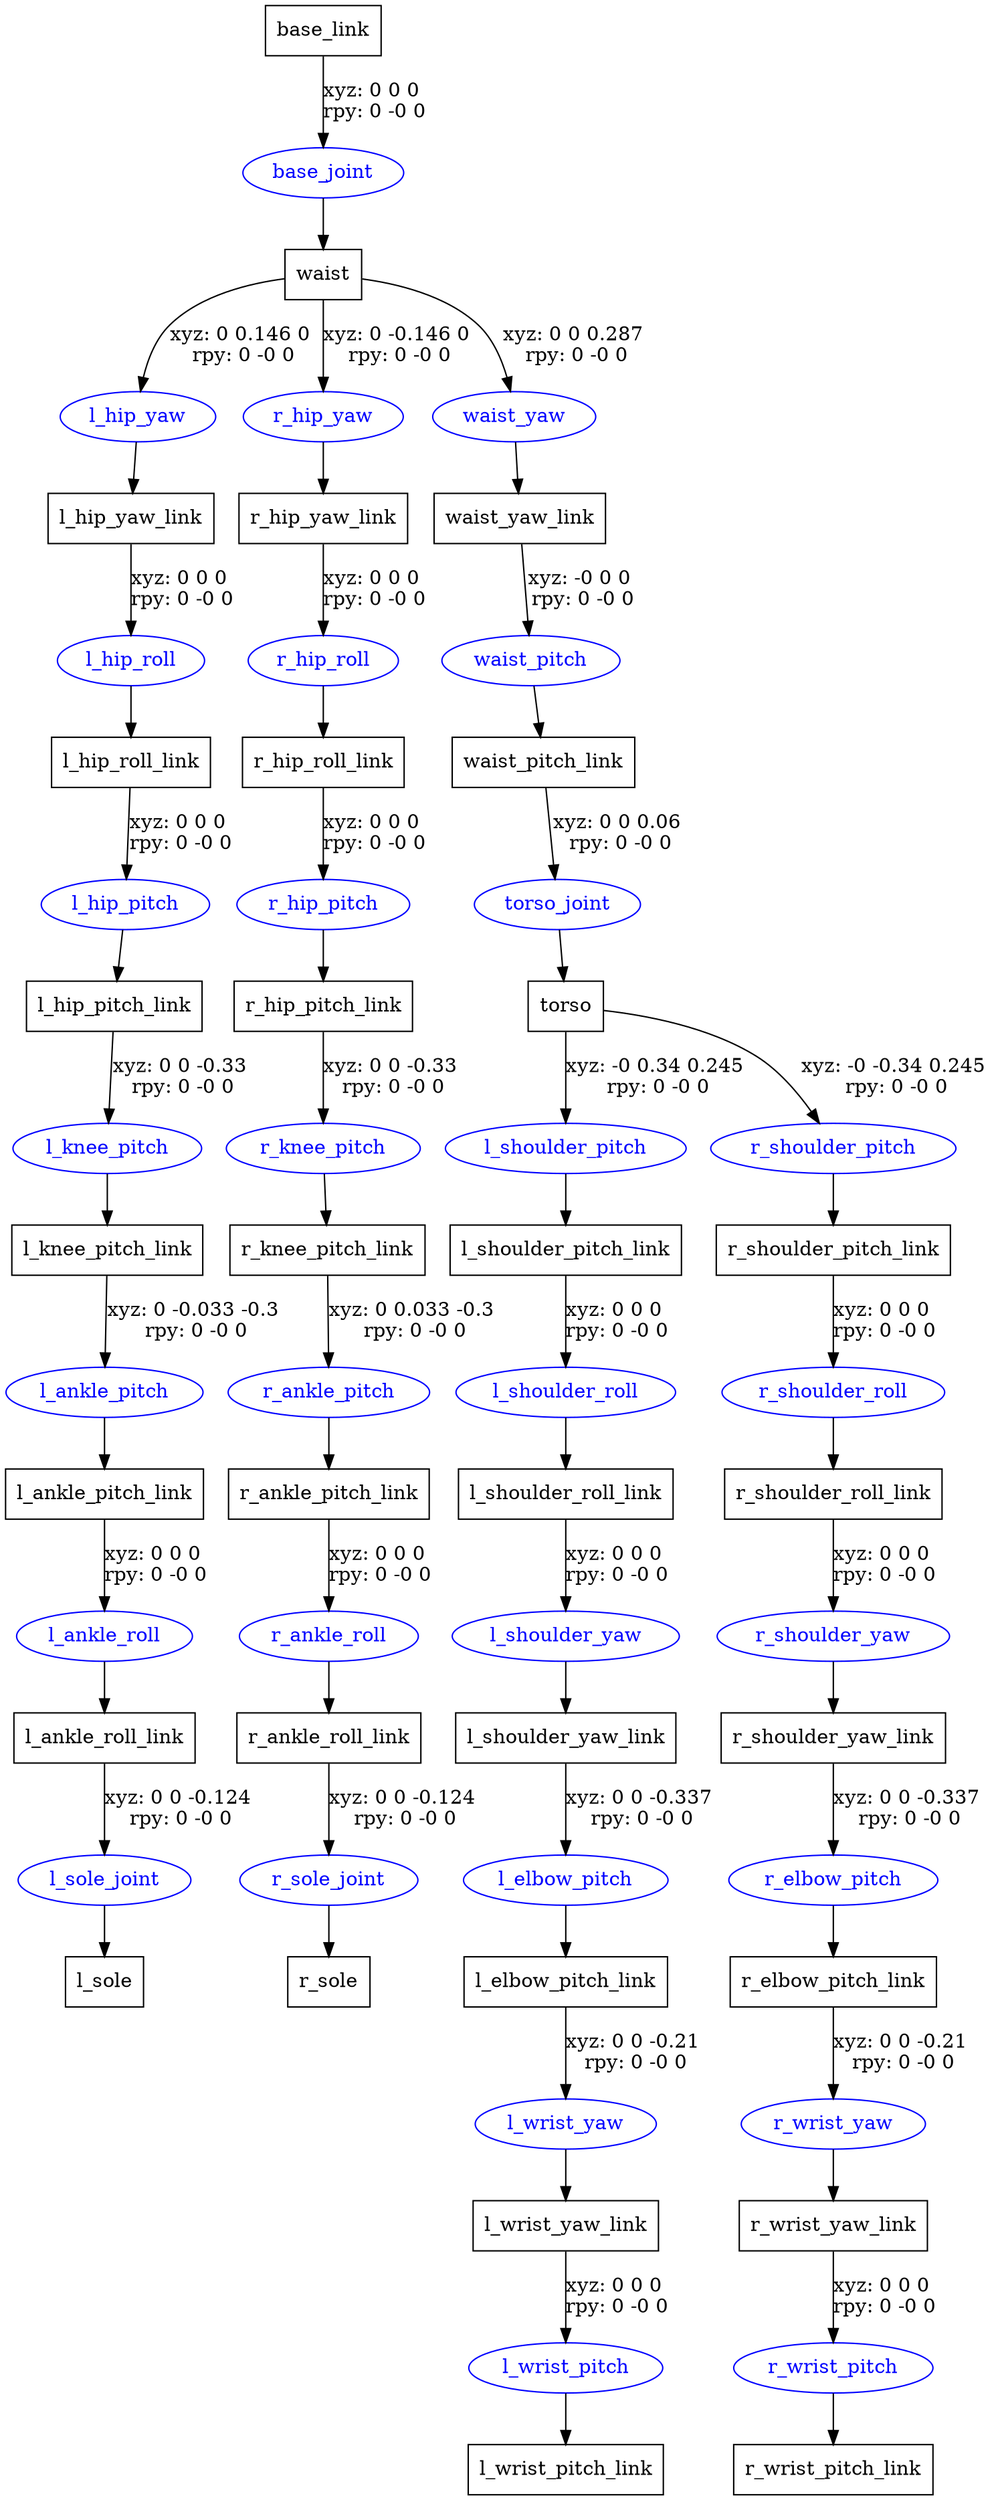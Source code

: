 digraph G {
node [shape=box];
"base_link" [label="base_link"];
"waist" [label="waist"];
"l_hip_yaw_link" [label="l_hip_yaw_link"];
"l_hip_roll_link" [label="l_hip_roll_link"];
"l_hip_pitch_link" [label="l_hip_pitch_link"];
"l_knee_pitch_link" [label="l_knee_pitch_link"];
"l_ankle_pitch_link" [label="l_ankle_pitch_link"];
"l_ankle_roll_link" [label="l_ankle_roll_link"];
"l_sole" [label="l_sole"];
"r_hip_yaw_link" [label="r_hip_yaw_link"];
"r_hip_roll_link" [label="r_hip_roll_link"];
"r_hip_pitch_link" [label="r_hip_pitch_link"];
"r_knee_pitch_link" [label="r_knee_pitch_link"];
"r_ankle_pitch_link" [label="r_ankle_pitch_link"];
"r_ankle_roll_link" [label="r_ankle_roll_link"];
"r_sole" [label="r_sole"];
"waist_yaw_link" [label="waist_yaw_link"];
"waist_pitch_link" [label="waist_pitch_link"];
"torso" [label="torso"];
"l_shoulder_pitch_link" [label="l_shoulder_pitch_link"];
"l_shoulder_roll_link" [label="l_shoulder_roll_link"];
"l_shoulder_yaw_link" [label="l_shoulder_yaw_link"];
"l_elbow_pitch_link" [label="l_elbow_pitch_link"];
"l_wrist_yaw_link" [label="l_wrist_yaw_link"];
"l_wrist_pitch_link" [label="l_wrist_pitch_link"];
"r_shoulder_pitch_link" [label="r_shoulder_pitch_link"];
"r_shoulder_roll_link" [label="r_shoulder_roll_link"];
"r_shoulder_yaw_link" [label="r_shoulder_yaw_link"];
"r_elbow_pitch_link" [label="r_elbow_pitch_link"];
"r_wrist_yaw_link" [label="r_wrist_yaw_link"];
"r_wrist_pitch_link" [label="r_wrist_pitch_link"];
node [shape=ellipse, color=blue, fontcolor=blue];
"base_link" -> "base_joint" [label="xyz: 0 0 0 \nrpy: 0 -0 0"]
"base_joint" -> "waist"
"waist" -> "l_hip_yaw" [label="xyz: 0 0.146 0 \nrpy: 0 -0 0"]
"l_hip_yaw" -> "l_hip_yaw_link"
"l_hip_yaw_link" -> "l_hip_roll" [label="xyz: 0 0 0 \nrpy: 0 -0 0"]
"l_hip_roll" -> "l_hip_roll_link"
"l_hip_roll_link" -> "l_hip_pitch" [label="xyz: 0 0 0 \nrpy: 0 -0 0"]
"l_hip_pitch" -> "l_hip_pitch_link"
"l_hip_pitch_link" -> "l_knee_pitch" [label="xyz: 0 0 -0.33 \nrpy: 0 -0 0"]
"l_knee_pitch" -> "l_knee_pitch_link"
"l_knee_pitch_link" -> "l_ankle_pitch" [label="xyz: 0 -0.033 -0.3 \nrpy: 0 -0 0"]
"l_ankle_pitch" -> "l_ankle_pitch_link"
"l_ankle_pitch_link" -> "l_ankle_roll" [label="xyz: 0 0 0 \nrpy: 0 -0 0"]
"l_ankle_roll" -> "l_ankle_roll_link"
"l_ankle_roll_link" -> "l_sole_joint" [label="xyz: 0 0 -0.124 \nrpy: 0 -0 0"]
"l_sole_joint" -> "l_sole"
"waist" -> "r_hip_yaw" [label="xyz: 0 -0.146 0 \nrpy: 0 -0 0"]
"r_hip_yaw" -> "r_hip_yaw_link"
"r_hip_yaw_link" -> "r_hip_roll" [label="xyz: 0 0 0 \nrpy: 0 -0 0"]
"r_hip_roll" -> "r_hip_roll_link"
"r_hip_roll_link" -> "r_hip_pitch" [label="xyz: 0 0 0 \nrpy: 0 -0 0"]
"r_hip_pitch" -> "r_hip_pitch_link"
"r_hip_pitch_link" -> "r_knee_pitch" [label="xyz: 0 0 -0.33 \nrpy: 0 -0 0"]
"r_knee_pitch" -> "r_knee_pitch_link"
"r_knee_pitch_link" -> "r_ankle_pitch" [label="xyz: 0 0.033 -0.3 \nrpy: 0 -0 0"]
"r_ankle_pitch" -> "r_ankle_pitch_link"
"r_ankle_pitch_link" -> "r_ankle_roll" [label="xyz: 0 0 0 \nrpy: 0 -0 0"]
"r_ankle_roll" -> "r_ankle_roll_link"
"r_ankle_roll_link" -> "r_sole_joint" [label="xyz: 0 0 -0.124 \nrpy: 0 -0 0"]
"r_sole_joint" -> "r_sole"
"waist" -> "waist_yaw" [label="xyz: 0 0 0.287 \nrpy: 0 -0 0"]
"waist_yaw" -> "waist_yaw_link"
"waist_yaw_link" -> "waist_pitch" [label="xyz: -0 0 0 \nrpy: 0 -0 0"]
"waist_pitch" -> "waist_pitch_link"
"waist_pitch_link" -> "torso_joint" [label="xyz: 0 0 0.06 \nrpy: 0 -0 0"]
"torso_joint" -> "torso"
"torso" -> "l_shoulder_pitch" [label="xyz: -0 0.34 0.245 \nrpy: 0 -0 0"]
"l_shoulder_pitch" -> "l_shoulder_pitch_link"
"l_shoulder_pitch_link" -> "l_shoulder_roll" [label="xyz: 0 0 0 \nrpy: 0 -0 0"]
"l_shoulder_roll" -> "l_shoulder_roll_link"
"l_shoulder_roll_link" -> "l_shoulder_yaw" [label="xyz: 0 0 0 \nrpy: 0 -0 0"]
"l_shoulder_yaw" -> "l_shoulder_yaw_link"
"l_shoulder_yaw_link" -> "l_elbow_pitch" [label="xyz: 0 0 -0.337 \nrpy: 0 -0 0"]
"l_elbow_pitch" -> "l_elbow_pitch_link"
"l_elbow_pitch_link" -> "l_wrist_yaw" [label="xyz: 0 0 -0.21 \nrpy: 0 -0 0"]
"l_wrist_yaw" -> "l_wrist_yaw_link"
"l_wrist_yaw_link" -> "l_wrist_pitch" [label="xyz: 0 0 0 \nrpy: 0 -0 0"]
"l_wrist_pitch" -> "l_wrist_pitch_link"
"torso" -> "r_shoulder_pitch" [label="xyz: -0 -0.34 0.245 \nrpy: 0 -0 0"]
"r_shoulder_pitch" -> "r_shoulder_pitch_link"
"r_shoulder_pitch_link" -> "r_shoulder_roll" [label="xyz: 0 0 0 \nrpy: 0 -0 0"]
"r_shoulder_roll" -> "r_shoulder_roll_link"
"r_shoulder_roll_link" -> "r_shoulder_yaw" [label="xyz: 0 0 0 \nrpy: 0 -0 0"]
"r_shoulder_yaw" -> "r_shoulder_yaw_link"
"r_shoulder_yaw_link" -> "r_elbow_pitch" [label="xyz: 0 0 -0.337 \nrpy: 0 -0 0"]
"r_elbow_pitch" -> "r_elbow_pitch_link"
"r_elbow_pitch_link" -> "r_wrist_yaw" [label="xyz: 0 0 -0.21 \nrpy: 0 -0 0"]
"r_wrist_yaw" -> "r_wrist_yaw_link"
"r_wrist_yaw_link" -> "r_wrist_pitch" [label="xyz: 0 0 0 \nrpy: 0 -0 0"]
"r_wrist_pitch" -> "r_wrist_pitch_link"
}

